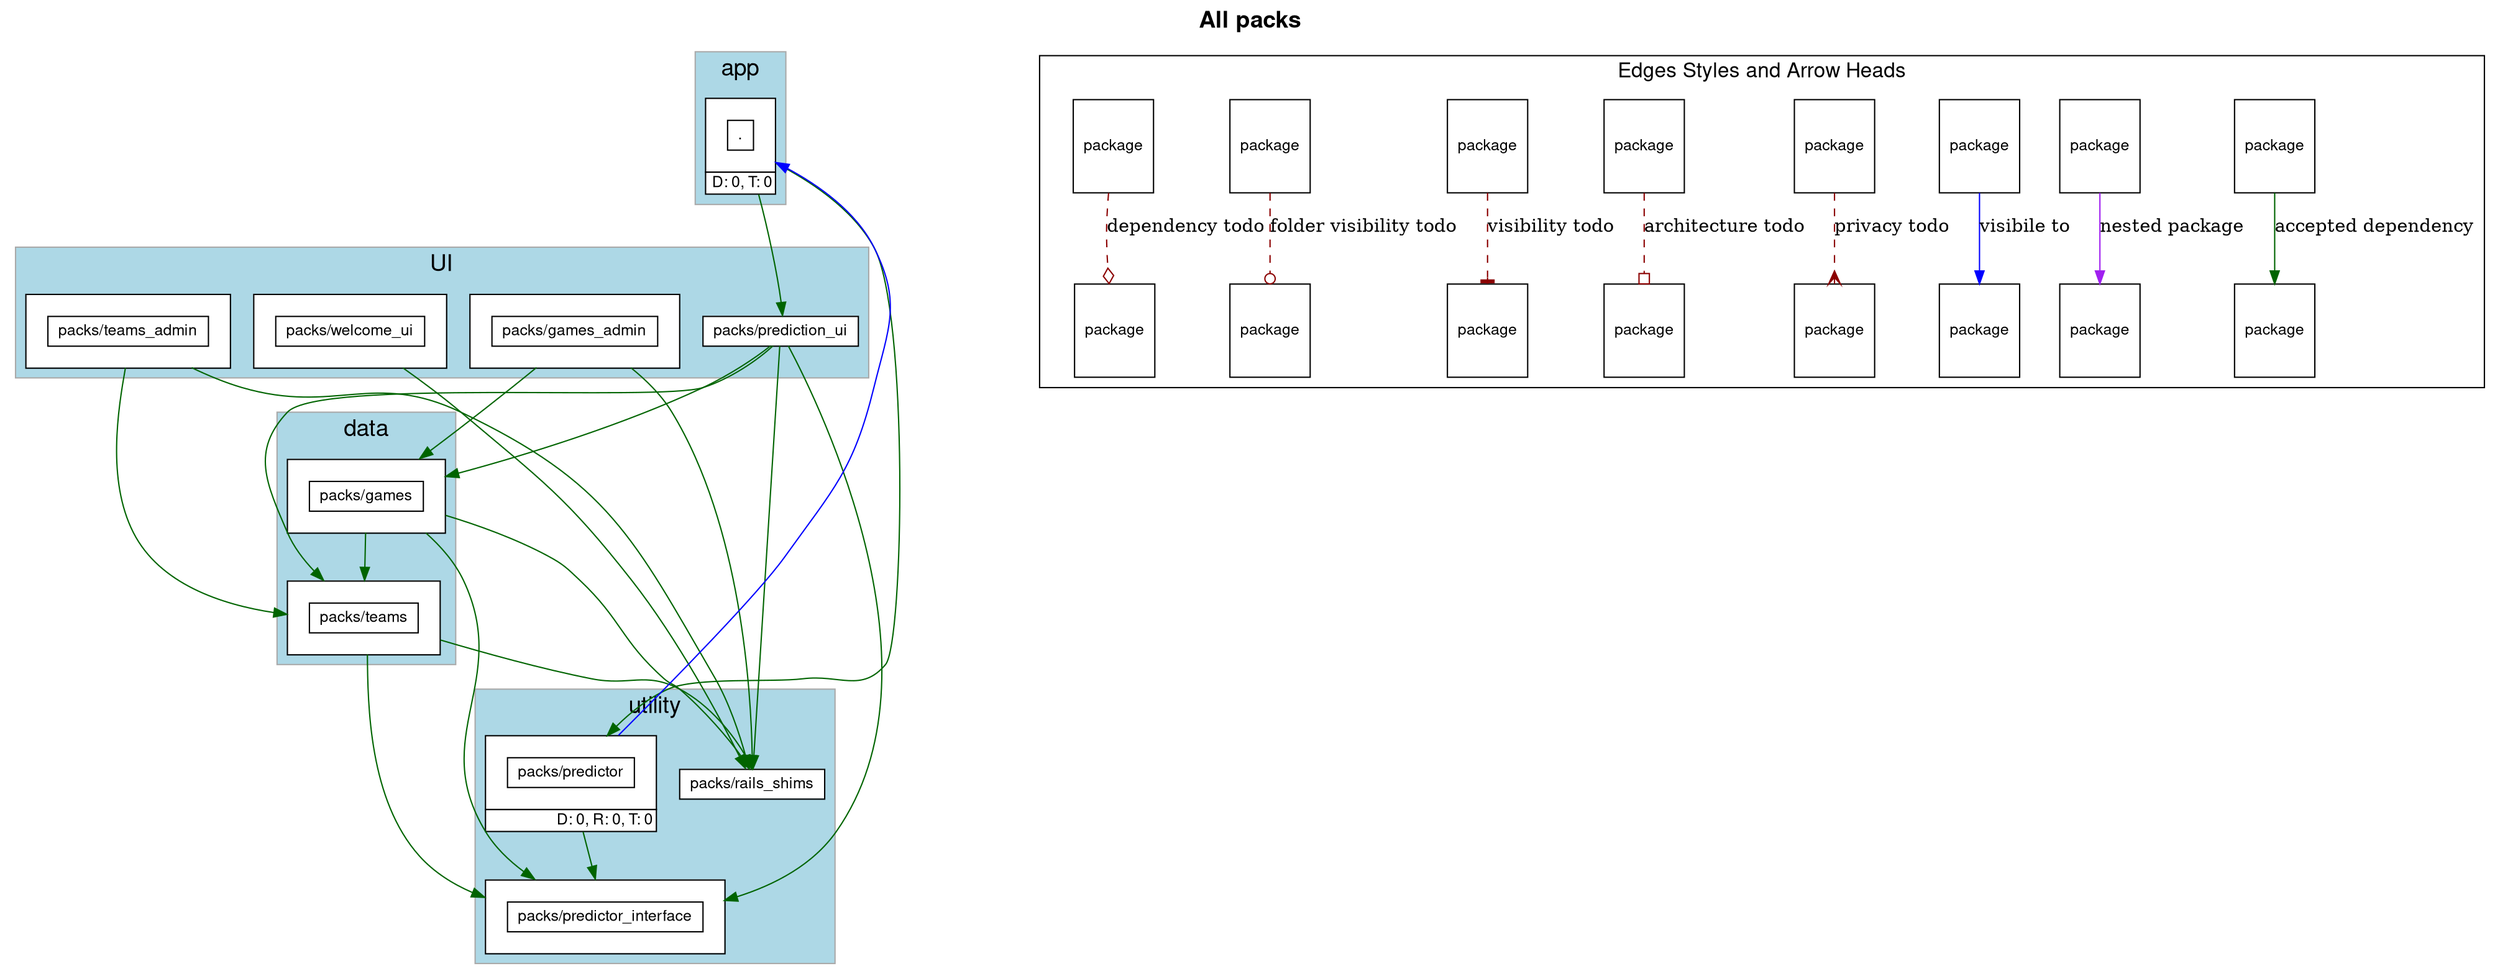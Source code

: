 digraph package_diagram {
  rankdir=TD
  graph [
    labelloc="t"
    fontname="Helvetica,Arial,sans-serif"
    dpi=100
    layout=dot
    label=<<b>All packs</b><br/>>
    fontsize=18
  ]
  node [
    fontname="Helvetica,Arial,sans-serif"
    fontsize=26.0
    fontcolor=black
    fillcolor=white
    color=black
    height=1.0
    style=filled
    shape=plain
  ]
    subgraph app {
      shape=box
      color=darkgrey
      fillcolor=lightblue
      style=filled
        label="app"
        cluster=true
        rank = 0        "." [
            fontsize=12.0
            label= <
                <table border='0' cellborder='1' cellspacing='0' cellpadding='16'><tr><td>
                  <table border='0' cellborder='1' cellspacing='0' cellpadding='4'>
                    <tr> <td port='private'> . </td> </tr>
                  </table>
                  </td></tr>
                  <tr><td CELLPADDING='1' ALIGN='RIGHT'>D: 0, T: 0</td></tr>
                  </table>
              >
          ]
        
    }
    subgraph UI {
      shape=box
      color=darkgrey
      fillcolor=lightblue
      style=filled
        label="UI"
        cluster=true
        rank = 1        "packs/games_admin" [
            fontsize=12.0
            label= <
                <table border='0' cellborder='1' cellspacing='0' cellpadding='16'><tr><td>
                  <table border='0' cellborder='1' cellspacing='0' cellpadding='4'>
                    <tr> <td port='private'> packs/games_admin </td> </tr>
                  </table>
                  </td></tr>
                  </table>
              >
          ]
        
        "packs/prediction_ui" [
            fontsize=12.0
            label= <
                <table border='0' cellborder='1' cellspacing='0' cellpadding='4'>
                  <tr> <td align='left'> packs/prediction_ui </td> </tr>
                </table>
              >
          ]
        
        "packs/teams_admin" [
            fontsize=12.0
            label= <
                <table border='0' cellborder='1' cellspacing='0' cellpadding='16'><tr><td>
                  <table border='0' cellborder='1' cellspacing='0' cellpadding='4'>
                    <tr> <td port='private'> packs/teams_admin </td> </tr>
                  </table>
                  </td></tr>
                  </table>
              >
          ]
        
        "packs/welcome_ui" [
            fontsize=12.0
            label= <
                <table border='0' cellborder='1' cellspacing='0' cellpadding='16'><tr><td>
                  <table border='0' cellborder='1' cellspacing='0' cellpadding='4'>
                    <tr> <td port='private'> packs/welcome_ui </td> </tr>
                  </table>
                  </td></tr>
                  </table>
              >
          ]
        
    }
              "." -> "packs/games_admin" [ style=invis ]
              "." -> "packs/prediction_ui" [ style=invis ]
              "." -> "packs/teams_admin" [ style=invis ]
              "." -> "packs/welcome_ui" [ style=invis ]
    subgraph data {
      shape=box
      color=darkgrey
      fillcolor=lightblue
      style=filled
        label="data"
        cluster=true
        rank = 2        "packs/games" [
            fontsize=12.0
            label= <
                <table border='0' cellborder='1' cellspacing='0' cellpadding='16'><tr><td>
                  <table border='0' cellborder='1' cellspacing='0' cellpadding='4'>
                    <tr> <td port='private'> packs/games </td> </tr>
                  </table>
                  </td></tr>
                  </table>
              >
          ]
        
        "packs/teams" [
            fontsize=12.0
            label= <
                <table border='0' cellborder='1' cellspacing='0' cellpadding='16'><tr><td>
                  <table border='0' cellborder='1' cellspacing='0' cellpadding='4'>
                    <tr> <td port='private'> packs/teams </td> </tr>
                  </table>
                  </td></tr>
                  </table>
              >
          ]
        
    }
              "packs/games_admin" -> "packs/games" [ style=invis ]
              "packs/prediction_ui" -> "packs/games" [ style=invis ]
              "packs/teams_admin" -> "packs/games" [ style=invis ]
              "packs/welcome_ui" -> "packs/games" [ style=invis ]
              "packs/games_admin" -> "packs/teams" [ style=invis ]
              "packs/prediction_ui" -> "packs/teams" [ style=invis ]
              "packs/teams_admin" -> "packs/teams" [ style=invis ]
              "packs/welcome_ui" -> "packs/teams" [ style=invis ]
    subgraph utility {
      shape=box
      color=darkgrey
      fillcolor=lightblue
      style=filled
        label="utility"
        cluster=true
        rank = 3        "packs/predictor" [
            fontsize=12.0
            label= <
                <table border='0' cellborder='1' cellspacing='0' cellpadding='16'><tr><td>
                  <table border='0' cellborder='1' cellspacing='0' cellpadding='4'>
                    <tr> <td port='private'> packs/predictor </td> </tr>
                  </table>
                  </td></tr>
                  <tr><td CELLPADDING='1' ALIGN='RIGHT'>D: 0, R: 0, T: 0</td></tr>
                  </table>
              >
          ]
        
        "packs/predictor_interface" [
            fontsize=12.0
            label= <
                <table border='0' cellborder='1' cellspacing='0' cellpadding='16'><tr><td>
                  <table border='0' cellborder='1' cellspacing='0' cellpadding='4'>
                    <tr> <td port='private'> packs/predictor_interface </td> </tr>
                  </table>
                  </td></tr>
                  </table>
              >
          ]
        
        "packs/rails_shims" [
            fontsize=12.0
            label= <
                <table border='0' cellborder='1' cellspacing='0' cellpadding='4'>
                  <tr> <td align='left'> packs/rails_shims </td> </tr>
                </table>
              >
          ]
        
    }
              "packs/games" -> "packs/predictor" [ style=invis ]
              "packs/teams" -> "packs/predictor" [ style=invis ]
              "packs/games" -> "packs/predictor_interface" [ style=invis ]
              "packs/teams" -> "packs/predictor_interface" [ style=invis ]
              "packs/games" -> "packs/rails_shims" [ style=invis ]
              "packs/teams" -> "packs/rails_shims" [ style=invis ]
    subgraph NotInLayer {
      shape=box
      color=darkgrey
      fillcolor=lightblue
      style=filled
        cluster=false
    }
          "." -> "packs/prediction_ui" [ color=darkgreen ]
          "." -> "packs/predictor" [ color=darkgreen ]
          "packs/games" -> "packs/predictor_interface" [ color=darkgreen ]
          "packs/games" -> "packs/rails_shims" [ color=darkgreen ]
          "packs/games" -> "packs/teams" [ color=darkgreen ]
          "packs/games_admin" -> "packs/games" [ color=darkgreen ]
          "packs/games_admin" -> "packs/rails_shims" [ color=darkgreen ]
          "packs/prediction_ui" -> "packs/games" [ color=darkgreen ]
          "packs/prediction_ui" -> "packs/predictor_interface" [ color=darkgreen ]
          "packs/prediction_ui" -> "packs/rails_shims" [ color=darkgreen ]
          "packs/prediction_ui" -> "packs/teams" [ color=darkgreen ]
          "packs/predictor" -> "packs/predictor_interface" [ color=darkgreen ]
          "packs/teams" -> "packs/predictor_interface" [ color=darkgreen ]
          "packs/teams" -> "packs/rails_shims" [ color=darkgreen ]
          "packs/teams_admin" -> "packs/rails_shims" [ color=darkgreen ]
          "packs/teams_admin" -> "packs/teams" [ color=darkgreen ]
          "packs/welcome_ui" -> "packs/rails_shims" [ color=darkgreen ]
        "packs/predictor" -> "." [ color=blue constraint=false ]
    subgraph cluster_legend {
      fontsize=16
      label="Edges Styles and Arrow Heads"
      A [ fontsize=12 shape=box label="package"]
      B [ fontsize=12 shape=box label="package"]
      A -> B [label="accepted dependency" color=darkgreen]
      M [ fontsize=12 shape=box label="package"]
      N [ fontsize=12 shape=box label="package"]
      M -> N [label="nested package" color=purple]
      O [ fontsize=12 shape=box label="package"]
      P [ fontsize=12 shape=box label="package"]
      O -> P [label="visibile to" color=blue]
      C [ fontsize=12 shape=box label="package"]
      D [ fontsize=12 shape=box label="package"]
      C -> D [label="privacy todo" color=darkred style=dashed arrowhead=crow]
      E [ fontsize=12 shape=box label="package"]
      F [ fontsize=12 shape=box label="package"]
      E -> F [label="architecture todo" color=darkred style=dashed arrowhead=obox]
      G [ fontsize=12 shape=box label="package"]
      H [ fontsize=12 shape=box label="package"]
      G -> H [label="visibility todo" color=darkred style=dashed arrowhead=tee]
      I [ fontsize=12 shape=box label="package"]
      J [ fontsize=12 shape=box label="package"]
      I -> J [label="folder visibility todo" color=darkred style=dashed arrowhead=odot]
      K [ fontsize=12 shape=box label="package"]
      L [ fontsize=12 shape=box label="package"]
      K -> L [label="dependency todo" color=darkred style=dashed arrowhead=odiamond]
      LEGEND_NODE_1 [ label="" peripheries=0 height=0 width=0 style=invis ]
      LEGEND_NODE_2 [ label="" peripheries=0 height=0 width=0 style=invis ]
      LEGEND_NODE_1 -> LEGEND_NODE_2 [ style=invis ]
    }
  subgraph cluster_teams_legend {
    fontsize=16
    label="Team Colors"


  }
    LEGEND_NODE_2 -> "" [style=invis]
}
